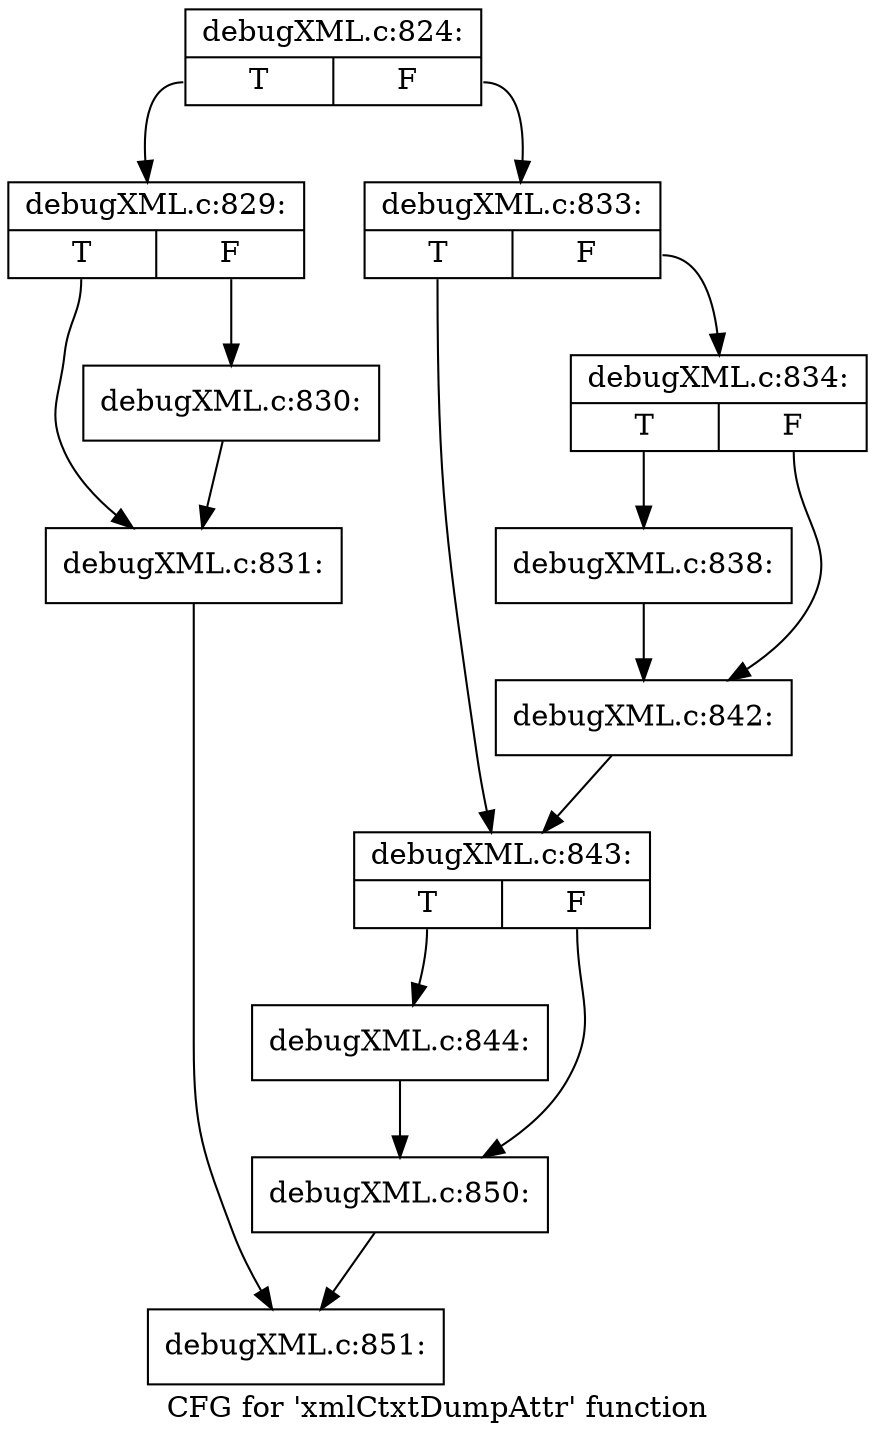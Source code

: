 digraph "CFG for 'xmlCtxtDumpAttr' function" {
	label="CFG for 'xmlCtxtDumpAttr' function";

	Node0x4a88360 [shape=record,label="{debugXML.c:824:|{<s0>T|<s1>F}}"];
	Node0x4a88360:s0 -> Node0x4a89500;
	Node0x4a88360:s1 -> Node0x4a89830;
	Node0x4a89500 [shape=record,label="{debugXML.c:829:|{<s0>T|<s1>F}}"];
	Node0x4a89500:s0 -> Node0x4a89aa0;
	Node0x4a89500:s1 -> Node0x4a89a50;
	Node0x4a89a50 [shape=record,label="{debugXML.c:830:}"];
	Node0x4a89a50 -> Node0x4a89aa0;
	Node0x4a89aa0 [shape=record,label="{debugXML.c:831:}"];
	Node0x4a89aa0 -> Node0x4a88e10;
	Node0x4a89830 [shape=record,label="{debugXML.c:833:|{<s0>T|<s1>F}}"];
	Node0x4a89830:s0 -> Node0x4a8a260;
	Node0x4a89830:s1 -> Node0x4a8a210;
	Node0x4a8a210 [shape=record,label="{debugXML.c:834:|{<s0>T|<s1>F}}"];
	Node0x4a8a210:s0 -> Node0x4a8b190;
	Node0x4a8a210:s1 -> Node0x4a8b140;
	Node0x4a8b190 [shape=record,label="{debugXML.c:838:}"];
	Node0x4a8b190 -> Node0x4a8b140;
	Node0x4a8b140 [shape=record,label="{debugXML.c:842:}"];
	Node0x4a8b140 -> Node0x4a8a260;
	Node0x4a8a260 [shape=record,label="{debugXML.c:843:|{<s0>T|<s1>F}}"];
	Node0x4a8a260:s0 -> Node0x4a8c240;
	Node0x4a8a260:s1 -> Node0x4a8c290;
	Node0x4a8c240 [shape=record,label="{debugXML.c:844:}"];
	Node0x4a8c240 -> Node0x4a8c290;
	Node0x4a8c290 [shape=record,label="{debugXML.c:850:}"];
	Node0x4a8c290 -> Node0x4a88e10;
	Node0x4a88e10 [shape=record,label="{debugXML.c:851:}"];
}
